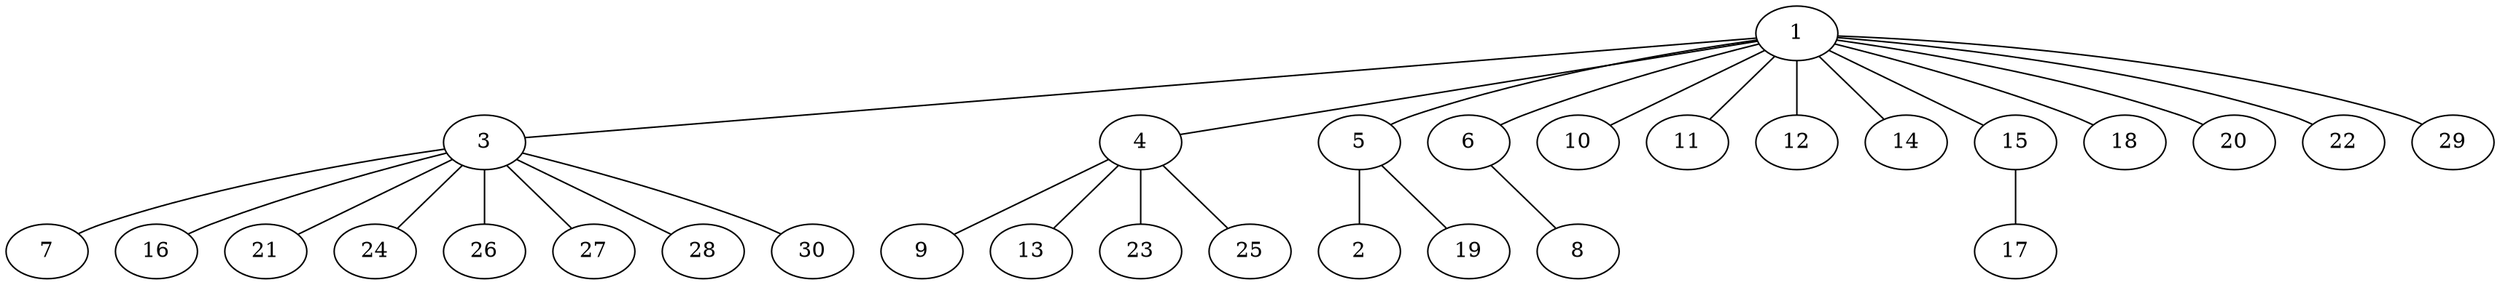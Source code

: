 graph g_m_29{
1--3
1--4
1--5
1--6
1--10
1--11
1--12
1--14
1--15
1--18
1--20
1--22
1--29
3--7
3--16
3--21
3--24
3--26
3--27
3--28
3--30
4--9
4--13
4--23
4--25
5--2
5--19
6--8
15--17
}
